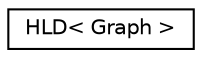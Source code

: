 digraph "Graphical Class Hierarchy"
{
  edge [fontname="Helvetica",fontsize="10",labelfontname="Helvetica",labelfontsize="10"];
  node [fontname="Helvetica",fontsize="10",shape=record];
  rankdir="LR";
  Node0 [label="HLD\< Graph \>",height=0.2,width=0.4,color="black", fillcolor="white", style="filled",URL="$classHLD.html",tooltip="This class is the main class. "];
}
